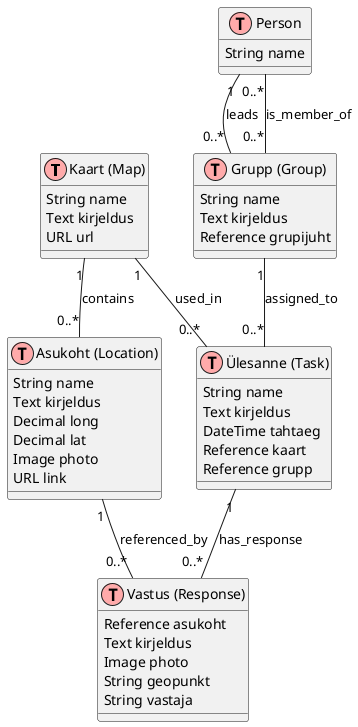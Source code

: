 @startuml ESMuseum ER Diagram

!define Table(name,desc) class name as "desc" << (T,#FFAAAA) >>
!define Reference(x,y,label) x --> y : label

' Entities
Table(Kaart, "Kaart (Map)")
Table(Asukoht, "Asukoht (Location)")
Table(Grupp, "Grupp (Group)")
Table(Ulesanne, "Ülesanne (Task)")
Table(Vastus, "Vastus (Response)")
Table(Person, "Person")

' Properties
Kaart : String name
Kaart : Text kirjeldus
Kaart : URL url

Asukoht : String name
Asukoht : Text kirjeldus
Asukoht : Decimal long
Asukoht : Decimal lat
Asukoht : Image photo
Asukoht : URL link

Grupp : String name
Grupp : Text kirjeldus
Grupp : Reference grupijuht

Ulesanne : String name
Ulesanne : Text kirjeldus
Ulesanne : DateTime tahtaeg
Ulesanne : Reference kaart
Ulesanne : Reference grupp

Vastus : Reference asukoht
Vastus : Text kirjeldus
Vastus : Image photo
Vastus : String geopunkt
Vastus : String vastaja

Person : String name

' Relationships
Kaart "1" -- "0..*" Asukoht : contains
Kaart "1" -- "0..*" Ulesanne : used_in
Grupp "1" -- "0..*" Ulesanne : assigned_to
Person "1" -- "0..*" Grupp : leads
Person "0..*" -- "0..*" Grupp : is_member_of
Ulesanne "1" -- "0..*" Vastus : has_response
Asukoht "1" -- "0..*" Vastus : referenced_by

@enduml
